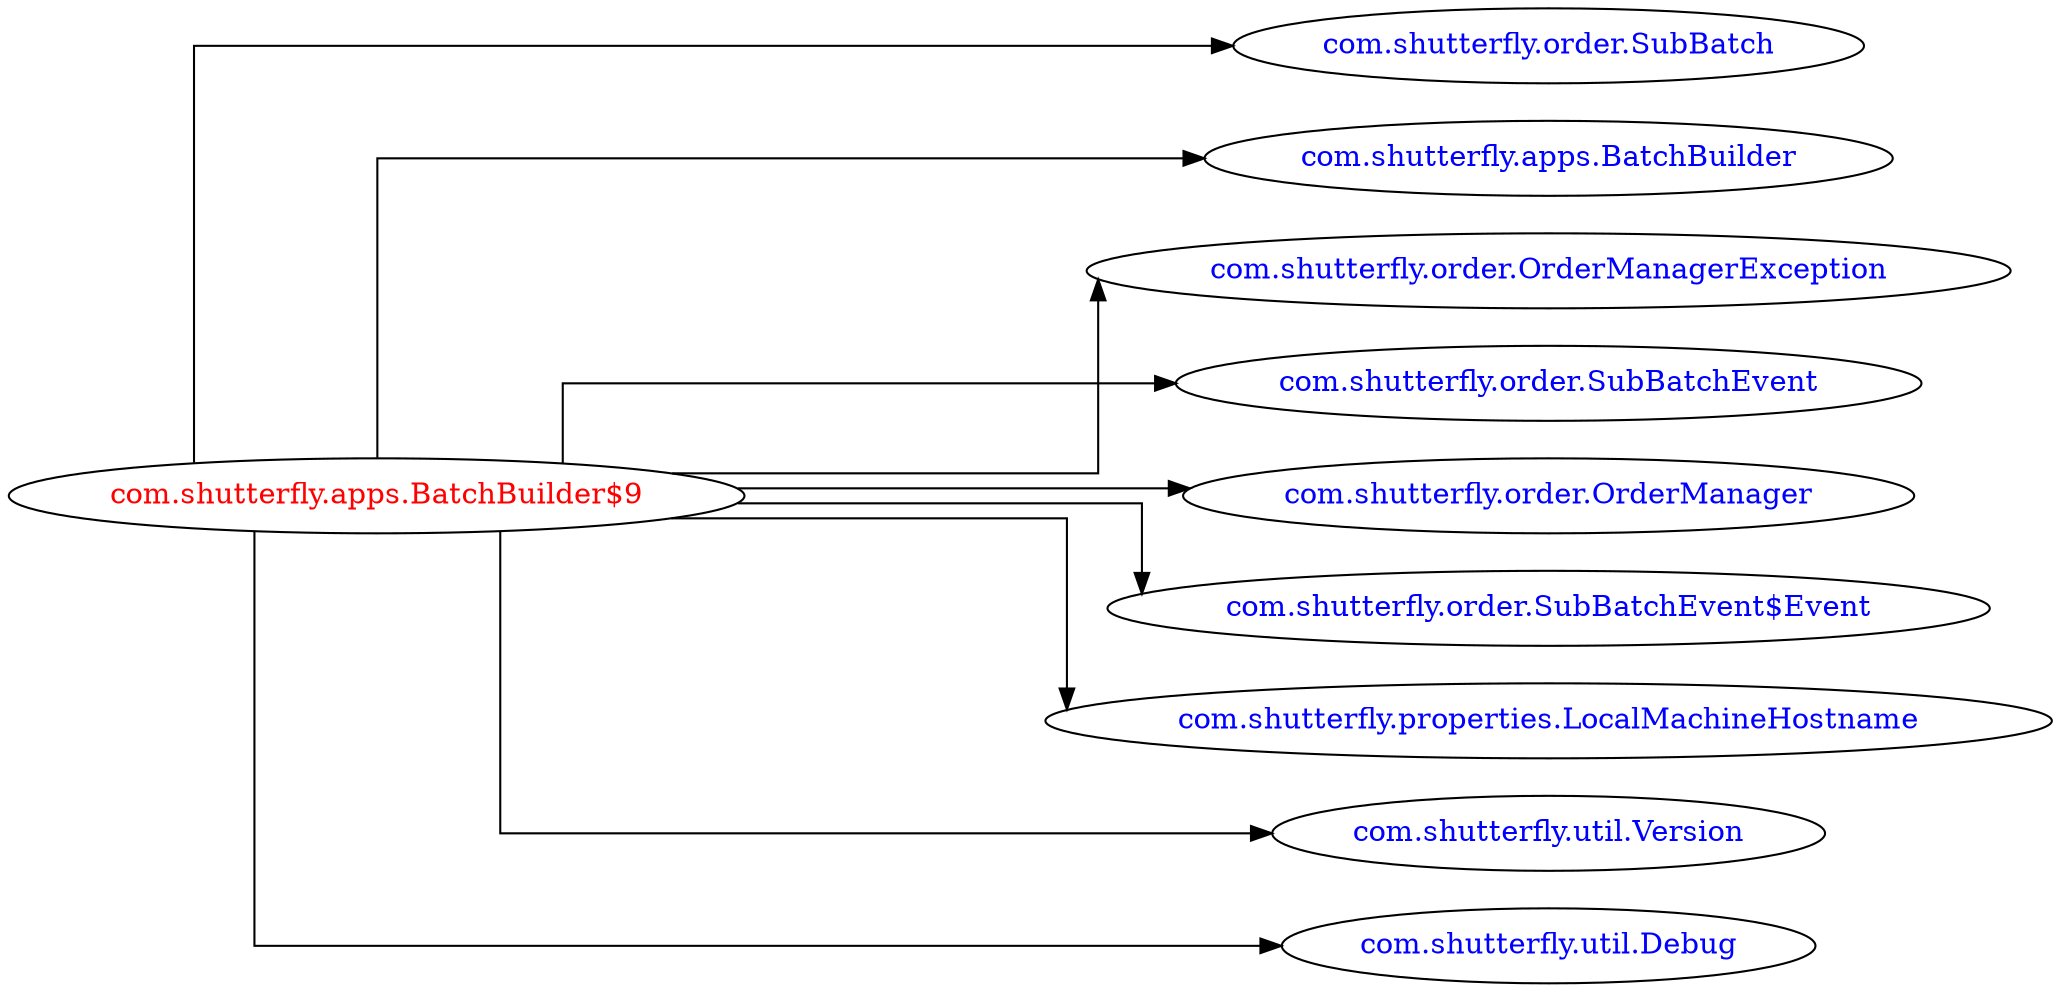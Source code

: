 digraph dependencyGraph {
 concentrate=true;
 ranksep="2.0";
 rankdir="LR"; 
 splines="ortho";
"com.shutterfly.apps.BatchBuilder$9" [fontcolor="red"];
"com.shutterfly.order.SubBatch" [ fontcolor="blue" ];
"com.shutterfly.apps.BatchBuilder$9"->"com.shutterfly.order.SubBatch";
"com.shutterfly.apps.BatchBuilder" [ fontcolor="blue" ];
"com.shutterfly.apps.BatchBuilder$9"->"com.shutterfly.apps.BatchBuilder";
"com.shutterfly.order.OrderManagerException" [ fontcolor="blue" ];
"com.shutterfly.apps.BatchBuilder$9"->"com.shutterfly.order.OrderManagerException";
"com.shutterfly.order.SubBatchEvent" [ fontcolor="blue" ];
"com.shutterfly.apps.BatchBuilder$9"->"com.shutterfly.order.SubBatchEvent";
"com.shutterfly.order.OrderManager" [ fontcolor="blue" ];
"com.shutterfly.apps.BatchBuilder$9"->"com.shutterfly.order.OrderManager";
"com.shutterfly.order.SubBatchEvent$Event" [ fontcolor="blue" ];
"com.shutterfly.apps.BatchBuilder$9"->"com.shutterfly.order.SubBatchEvent$Event";
"com.shutterfly.properties.LocalMachineHostname" [ fontcolor="blue" ];
"com.shutterfly.apps.BatchBuilder$9"->"com.shutterfly.properties.LocalMachineHostname";
"com.shutterfly.util.Version" [ fontcolor="blue" ];
"com.shutterfly.apps.BatchBuilder$9"->"com.shutterfly.util.Version";
"com.shutterfly.util.Debug" [ fontcolor="blue" ];
"com.shutterfly.apps.BatchBuilder$9"->"com.shutterfly.util.Debug";
}